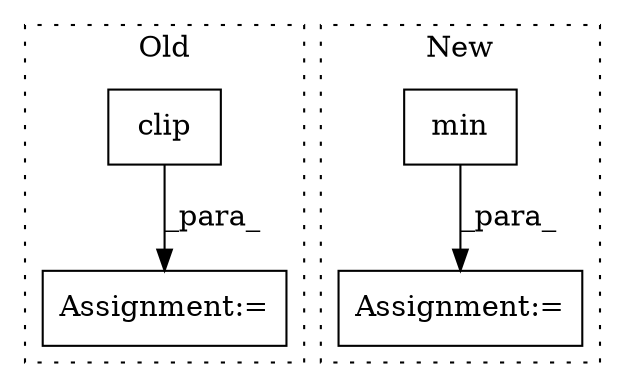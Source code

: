 digraph G {
subgraph cluster0 {
1 [label="clip" a="32" s="5304,5359" l="5,1" shape="box"];
4 [label="Assignment:=" a="7" s="5447" l="1" shape="box"];
label = "Old";
style="dotted";
}
subgraph cluster1 {
2 [label="min" a="32" s="6604,6614" l="4,1" shape="box"];
3 [label="Assignment:=" a="7" s="6603" l="1" shape="box"];
label = "New";
style="dotted";
}
1 -> 4 [label="_para_"];
2 -> 3 [label="_para_"];
}
